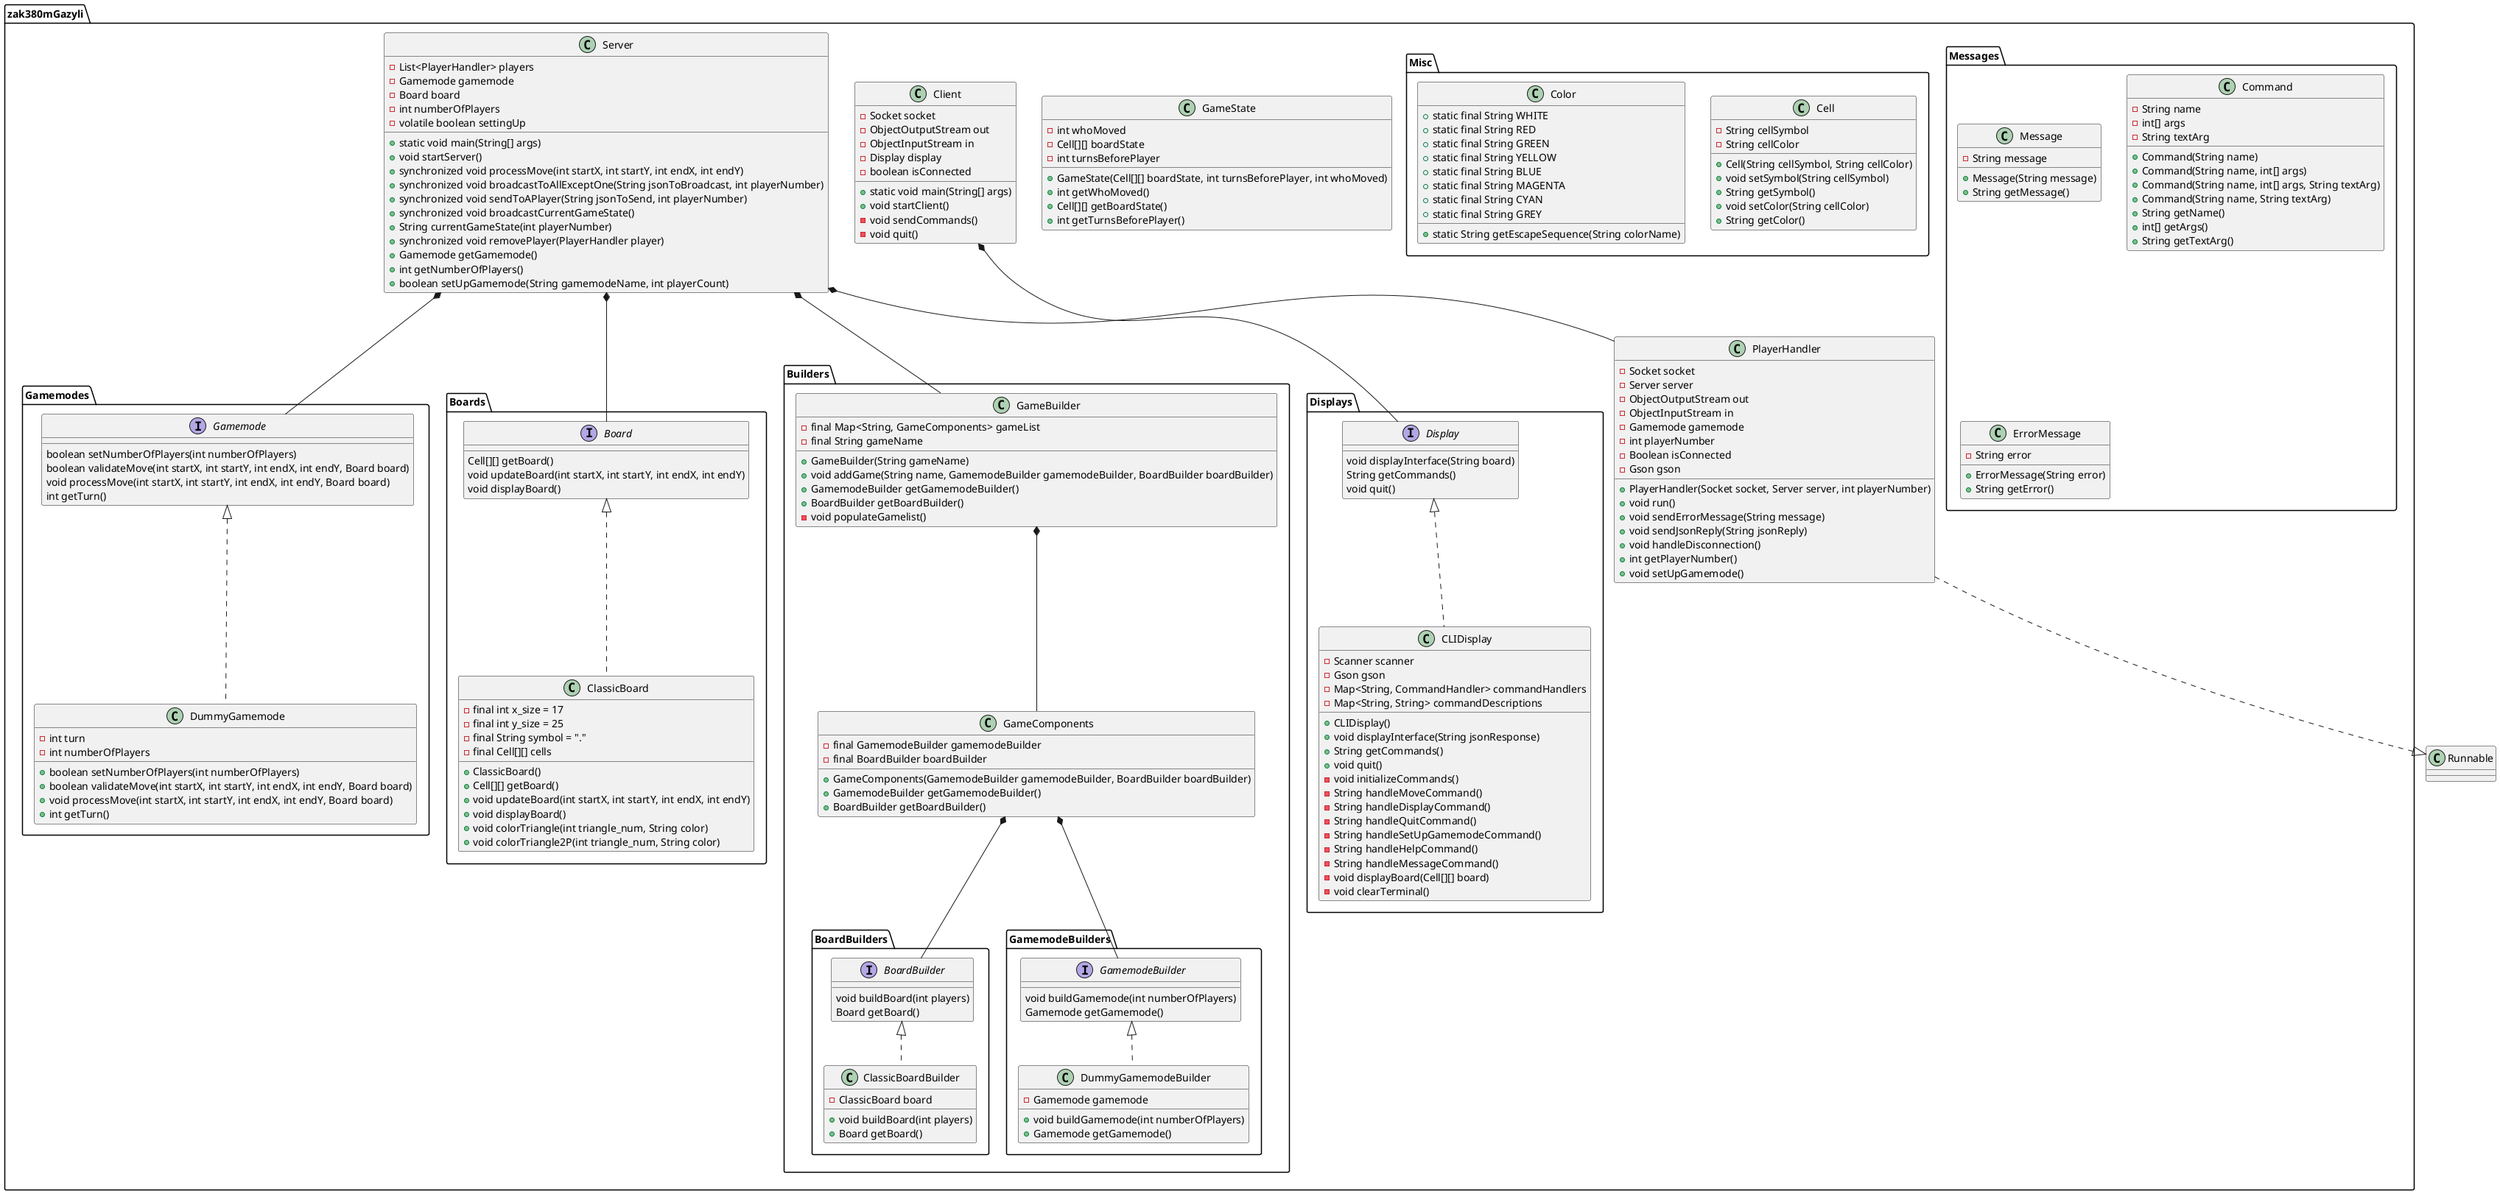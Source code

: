 @startuml

package zak380mGazyli.Boards {
    interface Board {
        Cell[][] getBoard()
        void updateBoard(int startX, int startY, int endX, int endY)
        void displayBoard()
    }

    class ClassicBoard {
        - final int x_size = 17
        - final int y_size = 25
        - final String symbol = "."
        - final Cell[][] cells
        + ClassicBoard()
        + Cell[][] getBoard()
        + void updateBoard(int startX, int startY, int endX, int endY)
        + void displayBoard()
        + void colorTriangle(int triangle_num, String color)
        + void colorTriangle2P(int triangle_num, String color)
    }

    Board <|.. ClassicBoard
}

package zak380mGazyli.Builders.BoardBuilders {
    interface BoardBuilder {
        void buildBoard(int players)
        Board getBoard()
    }

    class ClassicBoardBuilder {
        - ClassicBoard board
        + void buildBoard(int players)
        + Board getBoard()
    }

    BoardBuilder <|.. ClassicBoardBuilder
}

package zak380mGazyli.Builders.GamemodeBuilders {
    interface GamemodeBuilder {
        void buildGamemode(int numberOfPlayers)
        Gamemode getGamemode()
    }

    class DummyGamemodeBuilder {
        - Gamemode gamemode
        + void buildGamemode(int numberOfPlayers)
        + Gamemode getGamemode()
    }

    GamemodeBuilder <|.. DummyGamemodeBuilder
}

package zak380mGazyli.Builders {
    class GameComponents {
        - final GamemodeBuilder gamemodeBuilder
        - final BoardBuilder boardBuilder
        + GameComponents(GamemodeBuilder gamemodeBuilder, BoardBuilder boardBuilder)
        + GamemodeBuilder getGamemodeBuilder()
        + BoardBuilder getBoardBuilder()
    }

    class GameBuilder {
        - final Map<String, GameComponents> gameList
        - final String gameName
        + GameBuilder(String gameName)
        + void addGame(String name, GamemodeBuilder gamemodeBuilder, BoardBuilder boardBuilder)
        + GamemodeBuilder getGamemodeBuilder()
        + BoardBuilder getBoardBuilder()
        - void populateGamelist()
    }
}

package zak380mGazyli.Displays {
    interface Display {
        void displayInterface(String board)
        String getCommands()
        void quit()
    }

    class CLIDisplay {
        - Scanner scanner
        - Gson gson
        - Map<String, CommandHandler> commandHandlers
        - Map<String, String> commandDescriptions
        + CLIDisplay()
        + void displayInterface(String jsonResponse)
        + String getCommands()
        + void quit()
        - void initializeCommands()
        - String handleMoveCommand()
        - String handleDisplayCommand()
        - String handleQuitCommand()
        - String handleSetUpGamemodeCommand()
        - String handleHelpCommand()
        - String handleMessageCommand()
        - void displayBoard(Cell[][] board)
        - void clearTerminal()
    }

    Display <|.. CLIDisplay
}

package zak380mGazyli.Gamemodes {
    interface Gamemode {
        boolean setNumberOfPlayers(int numberOfPlayers)
        boolean validateMove(int startX, int startY, int endX, int endY, Board board)
        void processMove(int startX, int startY, int endX, int endY, Board board)
        int getTurn()
    }

    class DummyGamemode {
        - int turn
        - int numberOfPlayers
        + boolean setNumberOfPlayers(int numberOfPlayers)
        + boolean validateMove(int startX, int startY, int endX, int endY, Board board)
        + void processMove(int startX, int startY, int endX, int endY, Board board)
        + int getTurn()
    }

    Gamemode <|.. DummyGamemode
}

package zak380mGazyli.Messages {
    class Message {
        - String message
        + Message(String message)
        + String getMessage()
    }

    class Command {
        - String name
        - int[] args
        - String textArg
        + Command(String name)
        + Command(String name, int[] args)
        + Command(String name, int[] args, String textArg)
        + Command(String name, String textArg)
        + String getName()
        + int[] getArgs()
        + String getTextArg()
    }

    class ErrorMessage {
        - String error
        + ErrorMessage(String error)
        + String getError()
    }
}

package zak380mGazyli.Misc {
    class Cell {
        - String cellSymbol
        - String cellColor
        + Cell(String cellSymbol, String cellColor)
        + void setSymbol(String cellSymbol)
        + String getSymbol()
        + void setColor(String cellColor)
        + String getColor()
    }

    class Color {
        + static final String WHITE
        + static final String RED
        + static final String GREEN
        + static final String YELLOW
        + static final String BLUE
        + static final String MAGENTA
        + static final String CYAN
        + static final String GREY
        + static String getEscapeSequence(String colorName)
    }
}

package zak380mGazyli {
    class GameState {
        - int whoMoved
        - Cell[][] boardState
        - int turnsBeforePlayer
        + GameState(Cell[][] boardState, int turnsBeforePlayer, int whoMoved)
        + int getWhoMoved()
        + Cell[][] getBoardState()
        + int getTurnsBeforePlayer()
    }

    class Client {
        - Socket socket
        - ObjectOutputStream out
        - ObjectInputStream in
        - Display display
        - boolean isConnected
        + static void main(String[] args)
        + void startClient()
        - void sendCommands()
        - void quit()
    }

    class Server {
        - List<PlayerHandler> players
        - Gamemode gamemode
        - Board board
        - int numberOfPlayers
        - volatile boolean settingUp
        + static void main(String[] args)
        + void startServer()
        + synchronized void processMove(int startX, int startY, int endX, int endY)
        + synchronized void broadcastToAllExceptOne(String jsonToBroadcast, int playerNumber)
        + synchronized void sendToAPlayer(String jsonToSend, int playerNumber)
        + synchronized void broadcastCurrentGameState()
        + String currentGameState(int playerNumber)
        + synchronized void removePlayer(PlayerHandler player)
        + Gamemode getGamemode()
        + int getNumberOfPlayers()
        + boolean setUpGamemode(String gamemodeName, int playerCount)
    }

    class PlayerHandler {
        - Socket socket
        - Server server
        - ObjectOutputStream out
        - ObjectInputStream in
        - Gamemode gamemode
        - int playerNumber
        - Boolean isConnected
        - Gson gson
        + PlayerHandler(Socket socket, Server server, int playerNumber)
        + void run()
        + void sendErrorMessage(String message)
        + void sendJsonReply(String jsonReply)
        + void handleDisconnection()
        + int getPlayerNumber()
        + void setUpGamemode()
    }
}

zak380mGazyli.Server *-- zak380mGazyli.PlayerHandler
zak380mGazyli.PlayerHandler ..|> Runnable
zak380mGazyli.Client *-- zak380mGazyli.Displays.Display
zak380mGazyli.Server *-- zak380mGazyli.Gamemodes.Gamemode
zak380mGazyli.Server *-- zak380mGazyli.Boards.Board
zak380mGazyli.Server *-- zak380mGazyli.Builders.GameBuilder
zak380mGazyli.Builders.GameBuilder *-- zak380mGazyli.Builders.GameComponents
zak380mGazyli.Builders.GameComponents *-- zak380mGazyli.Builders.GamemodeBuilders.GamemodeBuilder
zak380mGazyli.Builders.GameComponents *-- zak380mGazyli.Builders.BoardBuilders.BoardBuilder

@enduml